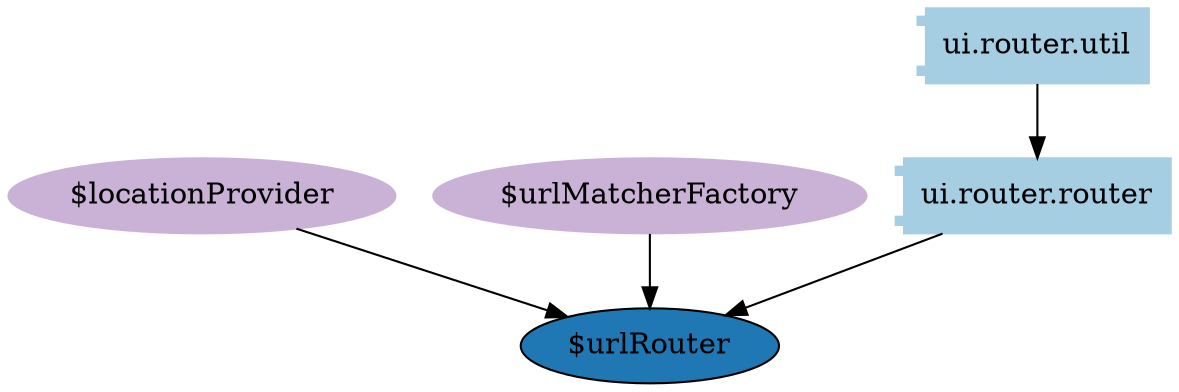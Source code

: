 digraph dependencies {
  node[shape="component",style="filled",colorscheme=paired12]


    node[shape="component"]
    "ui.router.router"[label="ui.router.router", color=1]

    
      "ui.router.util"[label="ui.router.util", color=1]
      "ui.router.util" -> "ui.router.router"
    


    node[shape="ellipse"]
    
      "$urlRouter"[label="$urlRouter", fillcolor=2]
      "ui.router.router" -> "$urlRouter"
    


    

    

    

    node[shape="cds"]
    

    









    node[shape="ellipse",style="filled", color=9]
    
      
        "$locationProvider"[label="$locationProvider"]
        "$locationProvider" -> "$urlRouter"
      
        "$urlMatcherFactory"[label="$urlMatcherFactory"]
        "$urlMatcherFactory" -> "$urlRouter"
      
    

    


    

    

    

    


}

